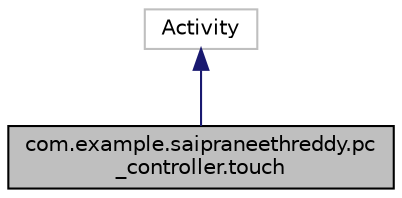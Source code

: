 digraph "com.example.saipraneethreddy.pc_controller.touch"
{
  edge [fontname="Helvetica",fontsize="10",labelfontname="Helvetica",labelfontsize="10"];
  node [fontname="Helvetica",fontsize="10",shape=record];
  Node1 [label="com.example.saipraneethreddy.pc\l_controller.touch",height=0.2,width=0.4,color="black", fillcolor="grey75", style="filled", fontcolor="black"];
  Node2 -> Node1 [dir="back",color="midnightblue",fontsize="10",style="solid"];
  Node2 [label="Activity",height=0.2,width=0.4,color="grey75", fillcolor="white", style="filled"];
}
